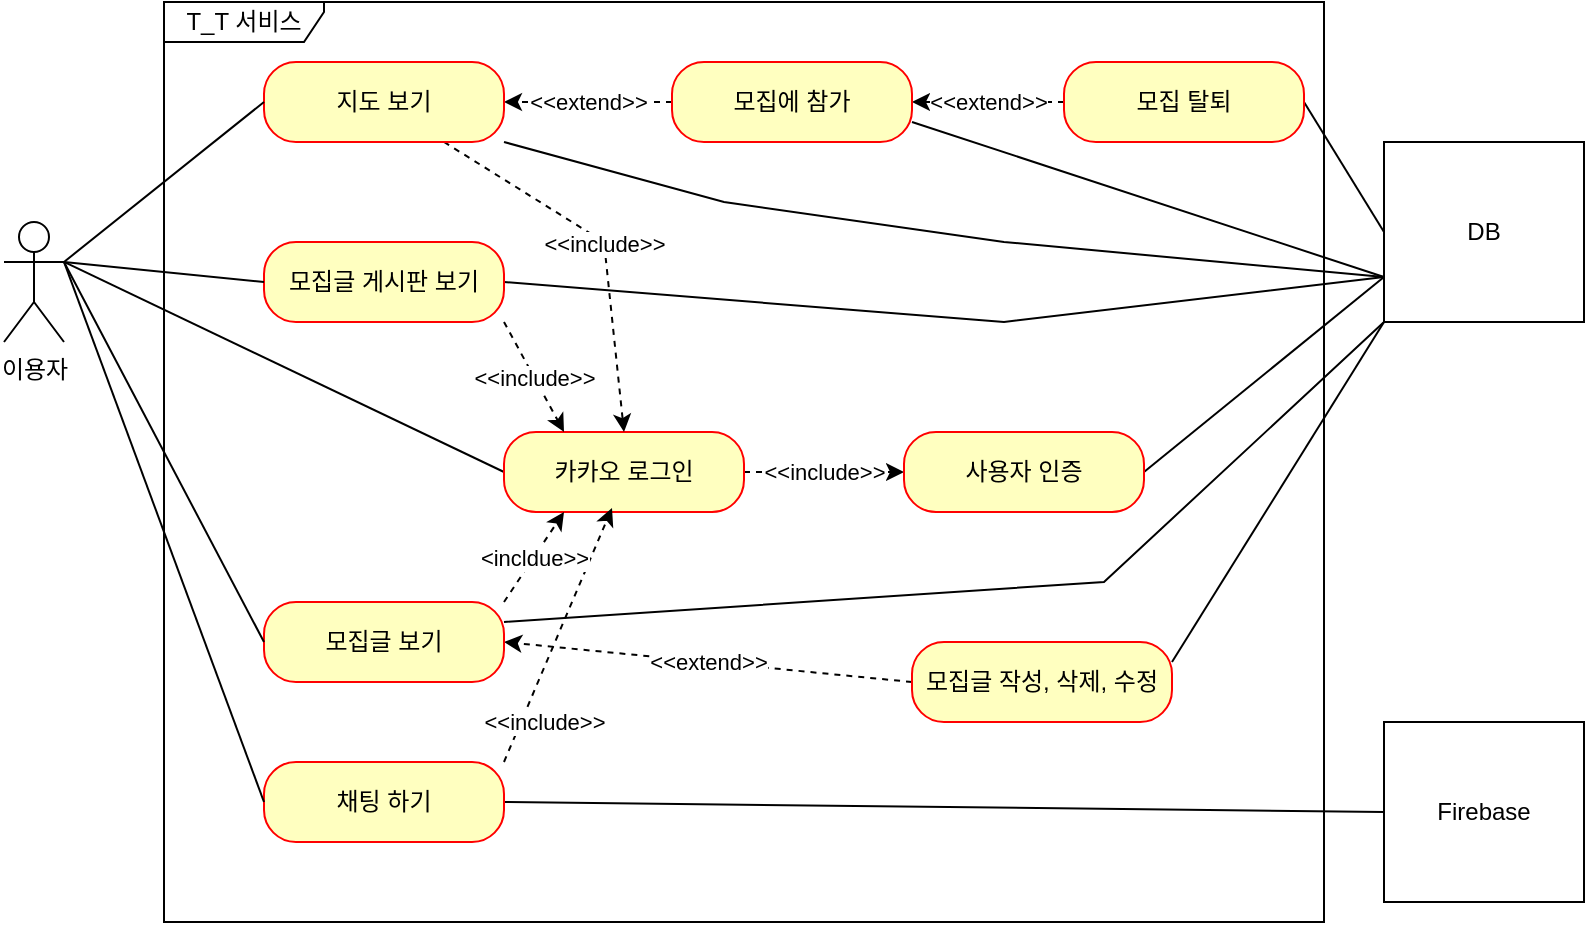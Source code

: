 <mxfile version="21.6.6" type="github">
  <diagram name="페이지-1" id="bDkqgjwrBdkNWqb-nz_v">
    <mxGraphModel dx="1434" dy="790" grid="1" gridSize="10" guides="1" tooltips="1" connect="1" arrows="1" fold="1" page="1" pageScale="1" pageWidth="827" pageHeight="1169" math="0" shadow="0">
      <root>
        <mxCell id="0" />
        <mxCell id="1" parent="0" />
        <mxCell id="NEW2Dw0frZBsMnFtJAXS-13" style="rounded=0;orthogonalLoop=1;jettySize=auto;html=1;exitX=1;exitY=0.333;exitDx=0;exitDy=0;exitPerimeter=0;entryX=0;entryY=0.5;entryDx=0;entryDy=0;endArrow=none;endFill=0;" edge="1" parent="1" source="NEW2Dw0frZBsMnFtJAXS-1" target="NEW2Dw0frZBsMnFtJAXS-3">
          <mxGeometry relative="1" as="geometry" />
        </mxCell>
        <mxCell id="NEW2Dw0frZBsMnFtJAXS-1" value="이용자" style="shape=umlActor;verticalLabelPosition=bottom;verticalAlign=top;html=1;" vertex="1" parent="1">
          <mxGeometry x="20" y="220" width="30" height="60" as="geometry" />
        </mxCell>
        <mxCell id="NEW2Dw0frZBsMnFtJAXS-2" value="T_T 서비스" style="shape=umlFrame;whiteSpace=wrap;html=1;pointerEvents=0;width=80;height=20;" vertex="1" parent="1">
          <mxGeometry x="100" y="110" width="580" height="460" as="geometry" />
        </mxCell>
        <mxCell id="NEW2Dw0frZBsMnFtJAXS-10" value="&amp;lt;&amp;lt;include&amp;gt;&amp;gt;" style="rounded=0;orthogonalLoop=1;jettySize=auto;html=1;exitX=1;exitY=0.5;exitDx=0;exitDy=0;entryX=0;entryY=0.5;entryDx=0;entryDy=0;dashed=1;" edge="1" parent="1" source="NEW2Dw0frZBsMnFtJAXS-3" target="NEW2Dw0frZBsMnFtJAXS-9">
          <mxGeometry relative="1" as="geometry" />
        </mxCell>
        <mxCell id="NEW2Dw0frZBsMnFtJAXS-3" value="카카오 로그인" style="rounded=1;whiteSpace=wrap;html=1;arcSize=40;fontColor=#000000;fillColor=#ffffc0;strokeColor=#ff0000;" vertex="1" parent="1">
          <mxGeometry x="270" y="325" width="120" height="40" as="geometry" />
        </mxCell>
        <mxCell id="NEW2Dw0frZBsMnFtJAXS-20" value="&amp;lt;&amp;lt;extend&amp;gt;&amp;gt;" style="rounded=0;orthogonalLoop=1;jettySize=auto;html=1;exitX=0;exitY=0.5;exitDx=0;exitDy=0;entryX=1;entryY=0.5;entryDx=0;entryDy=0;dashed=1;" edge="1" parent="1" source="NEW2Dw0frZBsMnFtJAXS-19" target="NEW2Dw0frZBsMnFtJAXS-5">
          <mxGeometry relative="1" as="geometry" />
        </mxCell>
        <mxCell id="NEW2Dw0frZBsMnFtJAXS-38" style="rounded=0;orthogonalLoop=1;jettySize=auto;html=1;exitX=1;exitY=0.75;exitDx=0;exitDy=0;entryX=0;entryY=0.75;entryDx=0;entryDy=0;endArrow=none;endFill=0;" edge="1" parent="1" source="NEW2Dw0frZBsMnFtJAXS-5" target="NEW2Dw0frZBsMnFtJAXS-24">
          <mxGeometry relative="1" as="geometry" />
        </mxCell>
        <mxCell id="NEW2Dw0frZBsMnFtJAXS-39" value="&amp;lt;&amp;lt;extend&amp;gt;&amp;gt;" style="rounded=0;orthogonalLoop=1;jettySize=auto;html=1;dashed=1;" edge="1" parent="1" source="NEW2Dw0frZBsMnFtJAXS-5" target="NEW2Dw0frZBsMnFtJAXS-12">
          <mxGeometry relative="1" as="geometry" />
        </mxCell>
        <mxCell id="NEW2Dw0frZBsMnFtJAXS-5" value="모집에 참가" style="rounded=1;whiteSpace=wrap;html=1;arcSize=40;fontColor=#000000;fillColor=#ffffc0;strokeColor=#ff0000;" vertex="1" parent="1">
          <mxGeometry x="354" y="140" width="120" height="40" as="geometry" />
        </mxCell>
        <mxCell id="NEW2Dw0frZBsMnFtJAXS-27" style="rounded=0;orthogonalLoop=1;jettySize=auto;html=1;exitX=1;exitY=0.5;exitDx=0;exitDy=0;entryX=0;entryY=0.5;entryDx=0;entryDy=0;endArrow=none;endFill=0;" edge="1" parent="1" source="NEW2Dw0frZBsMnFtJAXS-6" target="NEW2Dw0frZBsMnFtJAXS-26">
          <mxGeometry relative="1" as="geometry">
            <mxPoint x="687" y="475" as="targetPoint" />
          </mxGeometry>
        </mxCell>
        <mxCell id="NEW2Dw0frZBsMnFtJAXS-47" value="&amp;lt;&amp;lt;include&amp;gt;&amp;gt;" style="rounded=0;orthogonalLoop=1;jettySize=auto;html=1;exitX=1;exitY=0;exitDx=0;exitDy=0;entryX=0.45;entryY=0.95;entryDx=0;entryDy=0;entryPerimeter=0;dashed=1;" edge="1" parent="1" source="NEW2Dw0frZBsMnFtJAXS-6" target="NEW2Dw0frZBsMnFtJAXS-3">
          <mxGeometry x="-0.62" y="-11" relative="1" as="geometry">
            <mxPoint as="offset" />
          </mxGeometry>
        </mxCell>
        <mxCell id="NEW2Dw0frZBsMnFtJAXS-6" value="채팅 하기" style="rounded=1;whiteSpace=wrap;html=1;arcSize=40;fontColor=#000000;fillColor=#ffffc0;strokeColor=#ff0000;" vertex="1" parent="1">
          <mxGeometry x="150" y="490" width="120" height="40" as="geometry" />
        </mxCell>
        <mxCell id="NEW2Dw0frZBsMnFtJAXS-23" value="&amp;lt;&amp;lt;extend&amp;gt;&amp;gt;" style="rounded=0;orthogonalLoop=1;jettySize=auto;html=1;exitX=0;exitY=0.5;exitDx=0;exitDy=0;entryX=1;entryY=0.5;entryDx=0;entryDy=0;dashed=1;" edge="1" parent="1" source="NEW2Dw0frZBsMnFtJAXS-7" target="NEW2Dw0frZBsMnFtJAXS-8">
          <mxGeometry relative="1" as="geometry" />
        </mxCell>
        <mxCell id="NEW2Dw0frZBsMnFtJAXS-33" style="rounded=0;orthogonalLoop=1;jettySize=auto;html=1;exitX=1;exitY=0.25;exitDx=0;exitDy=0;entryX=0;entryY=1;entryDx=0;entryDy=0;endArrow=none;endFill=0;" edge="1" parent="1" source="NEW2Dw0frZBsMnFtJAXS-7" target="NEW2Dw0frZBsMnFtJAXS-24">
          <mxGeometry relative="1" as="geometry">
            <Array as="points" />
          </mxGeometry>
        </mxCell>
        <mxCell id="NEW2Dw0frZBsMnFtJAXS-7" value="모집글 작성, 삭제, 수정" style="rounded=1;whiteSpace=wrap;html=1;arcSize=40;fontColor=#000000;fillColor=#ffffc0;strokeColor=#ff0000;" vertex="1" parent="1">
          <mxGeometry x="474" y="430" width="130" height="40" as="geometry" />
        </mxCell>
        <mxCell id="NEW2Dw0frZBsMnFtJAXS-34" style="rounded=0;orthogonalLoop=1;jettySize=auto;html=1;exitX=1;exitY=0.25;exitDx=0;exitDy=0;entryX=0;entryY=1;entryDx=0;entryDy=0;endArrow=none;endFill=0;" edge="1" parent="1" source="NEW2Dw0frZBsMnFtJAXS-8" target="NEW2Dw0frZBsMnFtJAXS-24">
          <mxGeometry relative="1" as="geometry">
            <Array as="points">
              <mxPoint x="570" y="400" />
            </Array>
          </mxGeometry>
        </mxCell>
        <mxCell id="NEW2Dw0frZBsMnFtJAXS-46" value="&amp;lt;incldue&amp;gt;&amp;gt;" style="rounded=0;orthogonalLoop=1;jettySize=auto;html=1;exitX=1;exitY=0;exitDx=0;exitDy=0;entryX=0.25;entryY=1;entryDx=0;entryDy=0;dashed=1;" edge="1" parent="1" source="NEW2Dw0frZBsMnFtJAXS-8" target="NEW2Dw0frZBsMnFtJAXS-3">
          <mxGeometry relative="1" as="geometry" />
        </mxCell>
        <mxCell id="NEW2Dw0frZBsMnFtJAXS-8" value="모집글 보기" style="rounded=1;whiteSpace=wrap;html=1;arcSize=40;fontColor=#000000;fillColor=#ffffc0;strokeColor=#ff0000;" vertex="1" parent="1">
          <mxGeometry x="150" y="410" width="120" height="40" as="geometry" />
        </mxCell>
        <mxCell id="NEW2Dw0frZBsMnFtJAXS-32" style="rounded=0;orthogonalLoop=1;jettySize=auto;html=1;exitX=1;exitY=0.5;exitDx=0;exitDy=0;entryX=0;entryY=0.75;entryDx=0;entryDy=0;endArrow=none;endFill=0;" edge="1" parent="1" source="NEW2Dw0frZBsMnFtJAXS-9" target="NEW2Dw0frZBsMnFtJAXS-24">
          <mxGeometry relative="1" as="geometry" />
        </mxCell>
        <mxCell id="NEW2Dw0frZBsMnFtJAXS-9" value="사용자 인증" style="rounded=1;whiteSpace=wrap;html=1;arcSize=40;fontColor=#000000;fillColor=#ffffc0;strokeColor=#ff0000;" vertex="1" parent="1">
          <mxGeometry x="470" y="325" width="120" height="40" as="geometry" />
        </mxCell>
        <mxCell id="NEW2Dw0frZBsMnFtJAXS-29" style="rounded=0;orthogonalLoop=1;jettySize=auto;html=1;exitX=1;exitY=0.5;exitDx=0;exitDy=0;entryX=0;entryY=0.75;entryDx=0;entryDy=0;endArrow=none;endFill=0;" edge="1" parent="1" source="NEW2Dw0frZBsMnFtJAXS-11" target="NEW2Dw0frZBsMnFtJAXS-24">
          <mxGeometry relative="1" as="geometry">
            <Array as="points">
              <mxPoint x="520" y="270" />
            </Array>
          </mxGeometry>
        </mxCell>
        <mxCell id="NEW2Dw0frZBsMnFtJAXS-45" value="&amp;lt;&amp;lt;include&amp;gt;&amp;gt;" style="rounded=0;orthogonalLoop=1;jettySize=auto;html=1;exitX=1;exitY=1;exitDx=0;exitDy=0;entryX=0.25;entryY=0;entryDx=0;entryDy=0;dashed=1;" edge="1" parent="1" source="NEW2Dw0frZBsMnFtJAXS-11" target="NEW2Dw0frZBsMnFtJAXS-3">
          <mxGeometry relative="1" as="geometry" />
        </mxCell>
        <mxCell id="NEW2Dw0frZBsMnFtJAXS-11" value="모집글 게시판 보기" style="rounded=1;whiteSpace=wrap;html=1;arcSize=40;fontColor=#000000;fillColor=#ffffc0;strokeColor=#ff0000;" vertex="1" parent="1">
          <mxGeometry x="150" y="230" width="120" height="40" as="geometry" />
        </mxCell>
        <mxCell id="NEW2Dw0frZBsMnFtJAXS-36" style="rounded=0;orthogonalLoop=1;jettySize=auto;html=1;exitX=1;exitY=1;exitDx=0;exitDy=0;entryX=0;entryY=0.75;entryDx=0;entryDy=0;endArrow=none;endFill=0;" edge="1" parent="1" source="NEW2Dw0frZBsMnFtJAXS-12" target="NEW2Dw0frZBsMnFtJAXS-24">
          <mxGeometry relative="1" as="geometry">
            <Array as="points">
              <mxPoint x="380" y="210" />
              <mxPoint x="520" y="230" />
            </Array>
          </mxGeometry>
        </mxCell>
        <mxCell id="NEW2Dw0frZBsMnFtJAXS-48" value="&amp;lt;&amp;lt;include&amp;gt;&amp;gt;" style="rounded=0;orthogonalLoop=1;jettySize=auto;html=1;exitX=0.75;exitY=1;exitDx=0;exitDy=0;entryX=0.5;entryY=0;entryDx=0;entryDy=0;dashed=1;" edge="1" parent="1" source="NEW2Dw0frZBsMnFtJAXS-12" target="NEW2Dw0frZBsMnFtJAXS-3">
          <mxGeometry relative="1" as="geometry">
            <Array as="points">
              <mxPoint x="320" y="230" />
            </Array>
          </mxGeometry>
        </mxCell>
        <mxCell id="NEW2Dw0frZBsMnFtJAXS-12" value="지도 보기" style="rounded=1;whiteSpace=wrap;html=1;arcSize=40;fontColor=#000000;fillColor=#ffffc0;strokeColor=#ff0000;" vertex="1" parent="1">
          <mxGeometry x="150" y="140" width="120" height="40" as="geometry" />
        </mxCell>
        <mxCell id="NEW2Dw0frZBsMnFtJAXS-15" style="rounded=0;orthogonalLoop=1;jettySize=auto;html=1;exitX=1;exitY=0.333;exitDx=0;exitDy=0;exitPerimeter=0;entryX=0;entryY=0.5;entryDx=0;entryDy=0;endArrow=none;endFill=0;" edge="1" parent="1" source="NEW2Dw0frZBsMnFtJAXS-1" target="NEW2Dw0frZBsMnFtJAXS-11">
          <mxGeometry relative="1" as="geometry">
            <mxPoint x="80" y="220" as="sourcePoint" />
            <mxPoint x="220" y="200" as="targetPoint" />
          </mxGeometry>
        </mxCell>
        <mxCell id="NEW2Dw0frZBsMnFtJAXS-16" style="rounded=0;orthogonalLoop=1;jettySize=auto;html=1;exitX=1;exitY=0.333;exitDx=0;exitDy=0;exitPerimeter=0;entryX=0;entryY=0.5;entryDx=0;entryDy=0;endArrow=none;endFill=0;" edge="1" parent="1" source="NEW2Dw0frZBsMnFtJAXS-1" target="NEW2Dw0frZBsMnFtJAXS-8">
          <mxGeometry relative="1" as="geometry">
            <mxPoint x="90" y="230" as="sourcePoint" />
            <mxPoint x="230" y="210" as="targetPoint" />
          </mxGeometry>
        </mxCell>
        <mxCell id="NEW2Dw0frZBsMnFtJAXS-17" style="rounded=0;orthogonalLoop=1;jettySize=auto;html=1;exitX=1;exitY=0.333;exitDx=0;exitDy=0;exitPerimeter=0;entryX=0;entryY=0.5;entryDx=0;entryDy=0;endArrow=none;endFill=0;" edge="1" parent="1" source="NEW2Dw0frZBsMnFtJAXS-1" target="NEW2Dw0frZBsMnFtJAXS-6">
          <mxGeometry relative="1" as="geometry">
            <mxPoint x="70" y="210" as="sourcePoint" />
            <mxPoint x="210" y="400" as="targetPoint" />
          </mxGeometry>
        </mxCell>
        <mxCell id="NEW2Dw0frZBsMnFtJAXS-18" style="rounded=0;orthogonalLoop=1;jettySize=auto;html=1;exitX=1;exitY=0.333;exitDx=0;exitDy=0;exitPerimeter=0;entryX=0;entryY=0.5;entryDx=0;entryDy=0;endArrow=none;endFill=0;" edge="1" parent="1" source="NEW2Dw0frZBsMnFtJAXS-1" target="NEW2Dw0frZBsMnFtJAXS-12">
          <mxGeometry relative="1" as="geometry">
            <mxPoint x="80" y="220" as="sourcePoint" />
            <mxPoint x="220" y="410" as="targetPoint" />
          </mxGeometry>
        </mxCell>
        <mxCell id="NEW2Dw0frZBsMnFtJAXS-31" style="rounded=0;orthogonalLoop=1;jettySize=auto;html=1;exitX=1;exitY=0.5;exitDx=0;exitDy=0;entryX=0;entryY=0.5;entryDx=0;entryDy=0;endArrow=none;endFill=0;" edge="1" parent="1" source="NEW2Dw0frZBsMnFtJAXS-19" target="NEW2Dw0frZBsMnFtJAXS-24">
          <mxGeometry relative="1" as="geometry" />
        </mxCell>
        <mxCell id="NEW2Dw0frZBsMnFtJAXS-19" value="모집 탈퇴" style="rounded=1;whiteSpace=wrap;html=1;arcSize=40;fontColor=#000000;fillColor=#ffffc0;strokeColor=#ff0000;" vertex="1" parent="1">
          <mxGeometry x="550" y="140" width="120" height="40" as="geometry" />
        </mxCell>
        <mxCell id="NEW2Dw0frZBsMnFtJAXS-21" style="edgeStyle=orthogonalEdgeStyle;rounded=0;orthogonalLoop=1;jettySize=auto;html=1;exitX=0.5;exitY=1;exitDx=0;exitDy=0;" edge="1" parent="1" source="NEW2Dw0frZBsMnFtJAXS-9" target="NEW2Dw0frZBsMnFtJAXS-9">
          <mxGeometry relative="1" as="geometry" />
        </mxCell>
        <mxCell id="NEW2Dw0frZBsMnFtJAXS-24" value="DB" style="html=1;dropTarget=0;whiteSpace=wrap;" vertex="1" parent="1">
          <mxGeometry x="710" y="180" width="100" height="90" as="geometry" />
        </mxCell>
        <mxCell id="NEW2Dw0frZBsMnFtJAXS-26" value="Firebase" style="html=1;dropTarget=0;whiteSpace=wrap;" vertex="1" parent="1">
          <mxGeometry x="710" y="470" width="100" height="90" as="geometry" />
        </mxCell>
      </root>
    </mxGraphModel>
  </diagram>
</mxfile>
